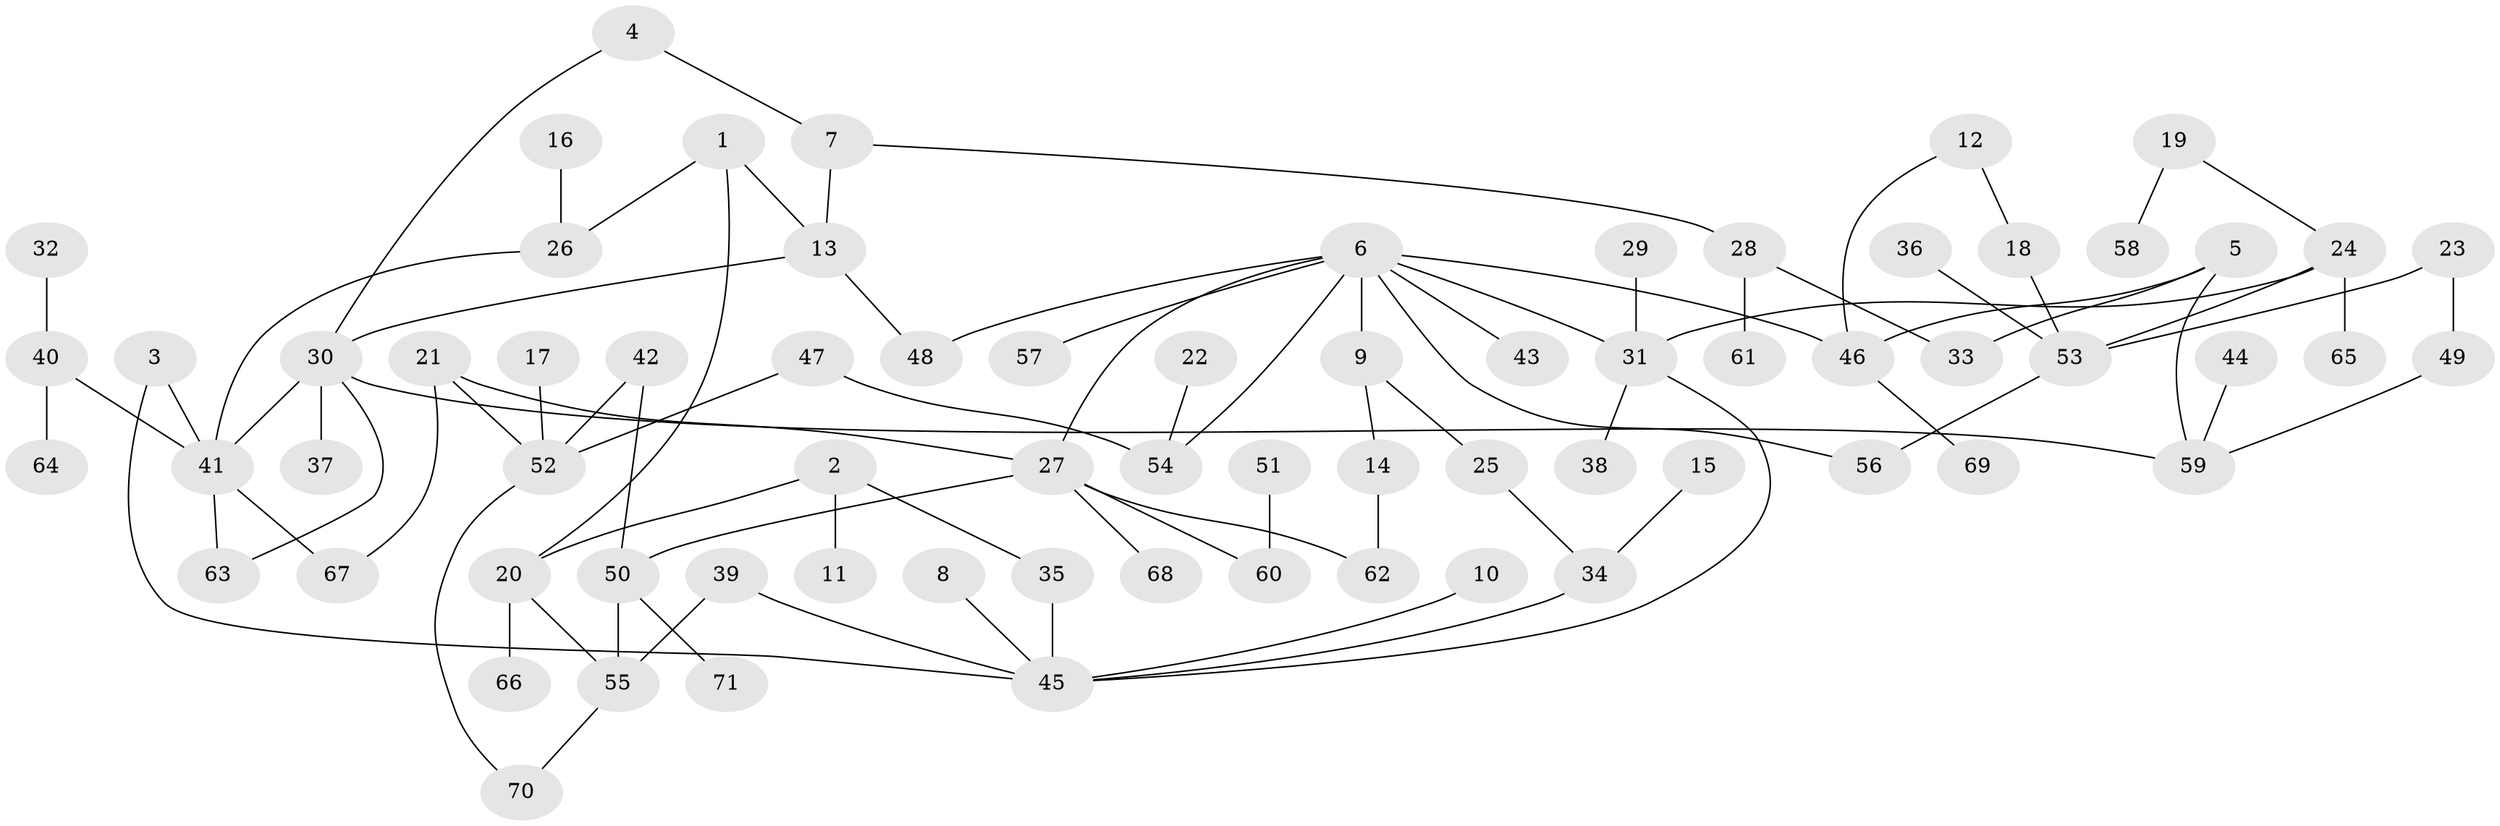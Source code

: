 // original degree distribution, {5: 0.05673758865248227, 3: 0.14893617021276595, 4: 0.07092198581560284, 2: 0.3049645390070922, 6: 0.02127659574468085, 7: 0.0070921985815602835, 8: 0.0070921985815602835, 1: 0.3829787234042553}
// Generated by graph-tools (version 1.1) at 2025/49/03/09/25 03:49:26]
// undirected, 71 vertices, 88 edges
graph export_dot {
graph [start="1"]
  node [color=gray90,style=filled];
  1;
  2;
  3;
  4;
  5;
  6;
  7;
  8;
  9;
  10;
  11;
  12;
  13;
  14;
  15;
  16;
  17;
  18;
  19;
  20;
  21;
  22;
  23;
  24;
  25;
  26;
  27;
  28;
  29;
  30;
  31;
  32;
  33;
  34;
  35;
  36;
  37;
  38;
  39;
  40;
  41;
  42;
  43;
  44;
  45;
  46;
  47;
  48;
  49;
  50;
  51;
  52;
  53;
  54;
  55;
  56;
  57;
  58;
  59;
  60;
  61;
  62;
  63;
  64;
  65;
  66;
  67;
  68;
  69;
  70;
  71;
  1 -- 13 [weight=1.0];
  1 -- 20 [weight=1.0];
  1 -- 26 [weight=1.0];
  2 -- 11 [weight=1.0];
  2 -- 20 [weight=1.0];
  2 -- 35 [weight=1.0];
  3 -- 41 [weight=1.0];
  3 -- 45 [weight=1.0];
  4 -- 7 [weight=1.0];
  4 -- 30 [weight=1.0];
  5 -- 33 [weight=1.0];
  5 -- 46 [weight=1.0];
  5 -- 59 [weight=1.0];
  6 -- 9 [weight=1.0];
  6 -- 27 [weight=1.0];
  6 -- 31 [weight=1.0];
  6 -- 43 [weight=1.0];
  6 -- 46 [weight=1.0];
  6 -- 48 [weight=1.0];
  6 -- 54 [weight=1.0];
  6 -- 56 [weight=1.0];
  6 -- 57 [weight=1.0];
  7 -- 13 [weight=1.0];
  7 -- 28 [weight=1.0];
  8 -- 45 [weight=1.0];
  9 -- 14 [weight=1.0];
  9 -- 25 [weight=1.0];
  10 -- 45 [weight=1.0];
  12 -- 18 [weight=1.0];
  12 -- 46 [weight=1.0];
  13 -- 30 [weight=1.0];
  13 -- 48 [weight=1.0];
  14 -- 62 [weight=1.0];
  15 -- 34 [weight=1.0];
  16 -- 26 [weight=1.0];
  17 -- 52 [weight=1.0];
  18 -- 53 [weight=1.0];
  19 -- 24 [weight=1.0];
  19 -- 58 [weight=1.0];
  20 -- 55 [weight=1.0];
  20 -- 66 [weight=1.0];
  21 -- 27 [weight=1.0];
  21 -- 52 [weight=1.0];
  21 -- 67 [weight=1.0];
  22 -- 54 [weight=1.0];
  23 -- 49 [weight=1.0];
  23 -- 53 [weight=1.0];
  24 -- 31 [weight=1.0];
  24 -- 53 [weight=1.0];
  24 -- 65 [weight=1.0];
  25 -- 34 [weight=1.0];
  26 -- 41 [weight=1.0];
  27 -- 50 [weight=1.0];
  27 -- 60 [weight=1.0];
  27 -- 62 [weight=1.0];
  27 -- 68 [weight=1.0];
  28 -- 33 [weight=1.0];
  28 -- 61 [weight=1.0];
  29 -- 31 [weight=1.0];
  30 -- 37 [weight=1.0];
  30 -- 41 [weight=1.0];
  30 -- 59 [weight=1.0];
  30 -- 63 [weight=1.0];
  31 -- 38 [weight=1.0];
  31 -- 45 [weight=1.0];
  32 -- 40 [weight=1.0];
  34 -- 45 [weight=1.0];
  35 -- 45 [weight=1.0];
  36 -- 53 [weight=1.0];
  39 -- 45 [weight=1.0];
  39 -- 55 [weight=1.0];
  40 -- 41 [weight=1.0];
  40 -- 64 [weight=1.0];
  41 -- 63 [weight=1.0];
  41 -- 67 [weight=1.0];
  42 -- 50 [weight=1.0];
  42 -- 52 [weight=1.0];
  44 -- 59 [weight=1.0];
  46 -- 69 [weight=1.0];
  47 -- 52 [weight=1.0];
  47 -- 54 [weight=1.0];
  49 -- 59 [weight=1.0];
  50 -- 55 [weight=1.0];
  50 -- 71 [weight=1.0];
  51 -- 60 [weight=1.0];
  52 -- 70 [weight=1.0];
  53 -- 56 [weight=1.0];
  55 -- 70 [weight=1.0];
}
